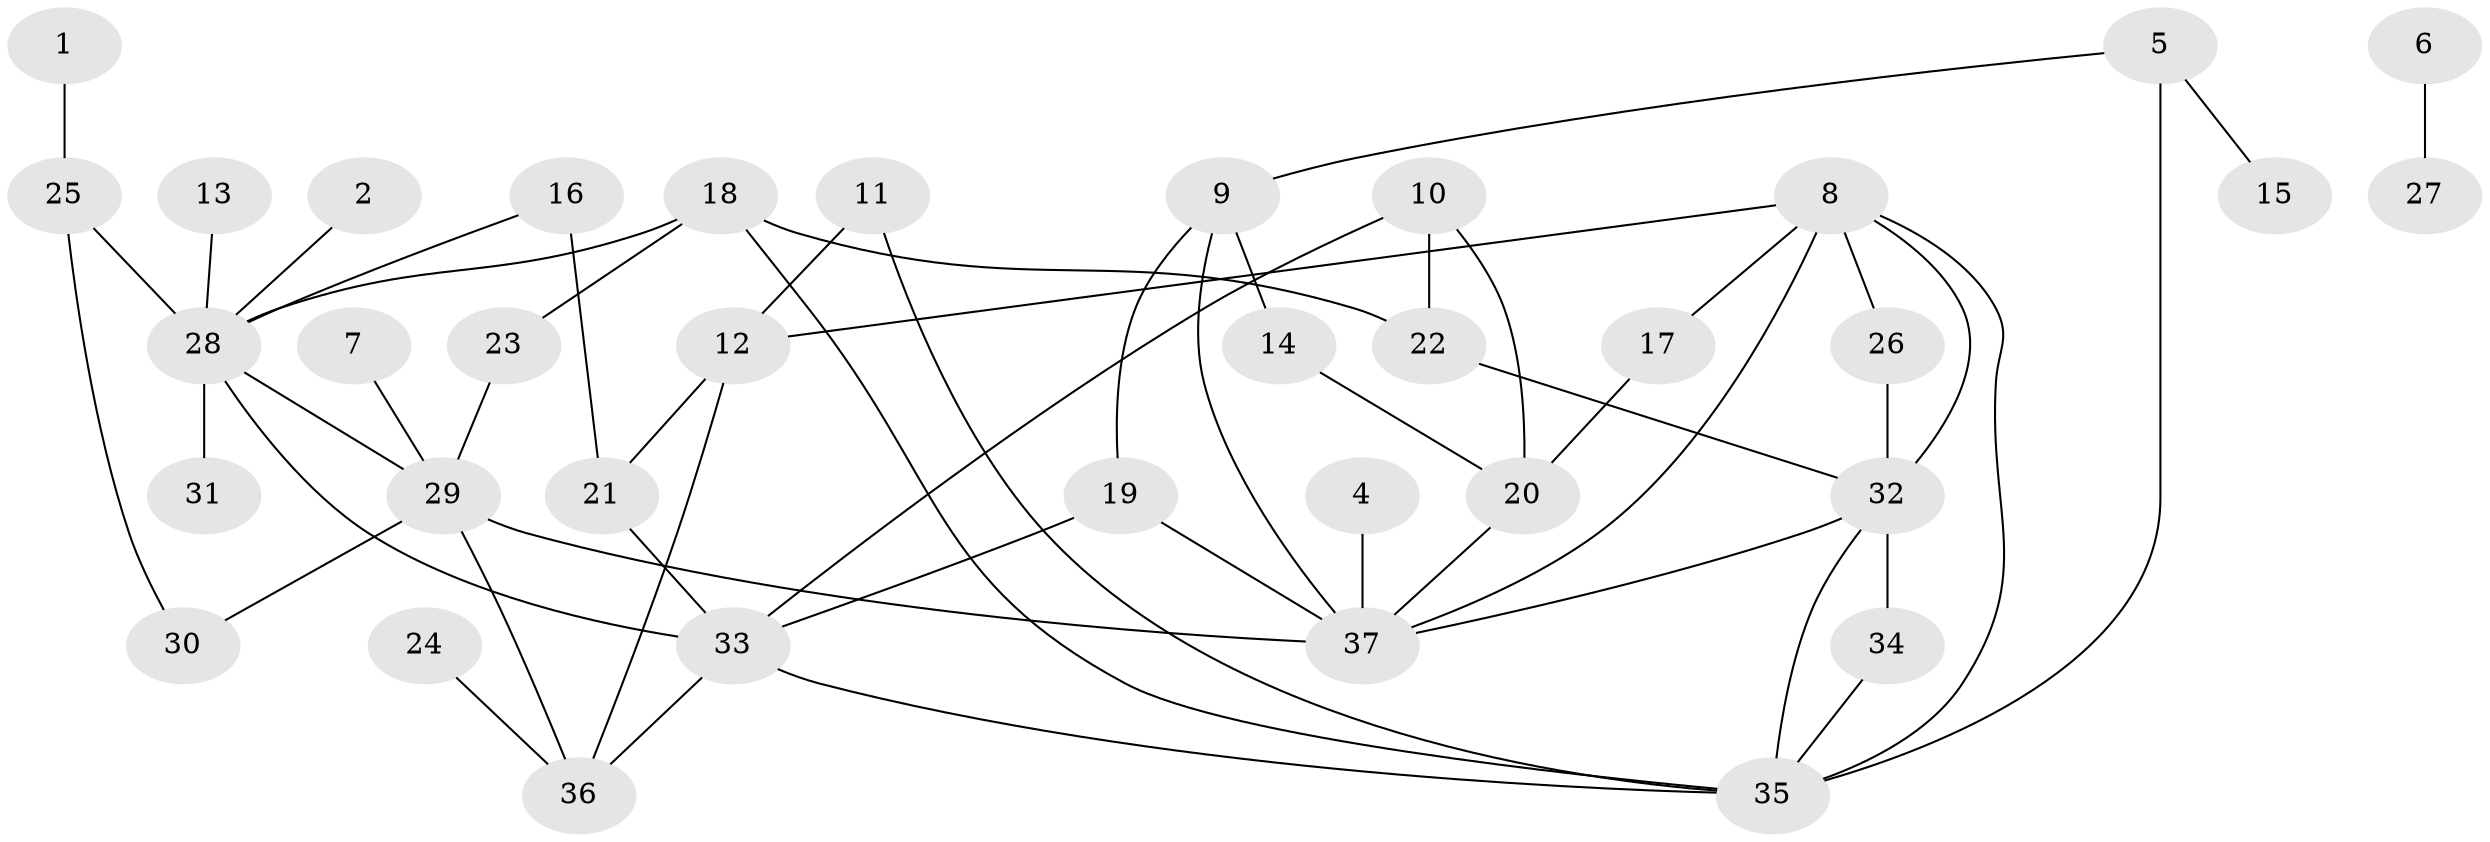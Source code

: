 // original degree distribution, {1: 0.22666666666666666, 3: 0.3466666666666667, 0: 0.02666666666666667, 2: 0.21333333333333335, 5: 0.05333333333333334, 4: 0.10666666666666667, 6: 0.013333333333333334, 7: 0.013333333333333334}
// Generated by graph-tools (version 1.1) at 2025/49/03/09/25 03:49:05]
// undirected, 36 vertices, 55 edges
graph export_dot {
graph [start="1"]
  node [color=gray90,style=filled];
  1;
  2;
  4;
  5;
  6;
  7;
  8;
  9;
  10;
  11;
  12;
  13;
  14;
  15;
  16;
  17;
  18;
  19;
  20;
  21;
  22;
  23;
  24;
  25;
  26;
  27;
  28;
  29;
  30;
  31;
  32;
  33;
  34;
  35;
  36;
  37;
  1 -- 25 [weight=1.0];
  2 -- 28 [weight=1.0];
  4 -- 37 [weight=1.0];
  5 -- 9 [weight=1.0];
  5 -- 15 [weight=1.0];
  5 -- 35 [weight=1.0];
  6 -- 27 [weight=1.0];
  7 -- 29 [weight=1.0];
  8 -- 12 [weight=1.0];
  8 -- 17 [weight=1.0];
  8 -- 26 [weight=1.0];
  8 -- 32 [weight=1.0];
  8 -- 35 [weight=1.0];
  8 -- 37 [weight=1.0];
  9 -- 14 [weight=1.0];
  9 -- 19 [weight=1.0];
  9 -- 37 [weight=1.0];
  10 -- 20 [weight=1.0];
  10 -- 22 [weight=1.0];
  10 -- 33 [weight=1.0];
  11 -- 12 [weight=1.0];
  11 -- 35 [weight=1.0];
  12 -- 21 [weight=1.0];
  12 -- 36 [weight=1.0];
  13 -- 28 [weight=1.0];
  14 -- 20 [weight=1.0];
  16 -- 21 [weight=1.0];
  16 -- 28 [weight=1.0];
  17 -- 20 [weight=1.0];
  18 -- 22 [weight=2.0];
  18 -- 23 [weight=1.0];
  18 -- 28 [weight=2.0];
  18 -- 35 [weight=1.0];
  19 -- 33 [weight=1.0];
  19 -- 37 [weight=1.0];
  20 -- 37 [weight=1.0];
  21 -- 33 [weight=1.0];
  22 -- 32 [weight=1.0];
  23 -- 29 [weight=1.0];
  24 -- 36 [weight=1.0];
  25 -- 28 [weight=1.0];
  25 -- 30 [weight=1.0];
  26 -- 32 [weight=1.0];
  28 -- 29 [weight=1.0];
  28 -- 31 [weight=1.0];
  28 -- 33 [weight=2.0];
  29 -- 30 [weight=1.0];
  29 -- 36 [weight=1.0];
  29 -- 37 [weight=1.0];
  32 -- 34 [weight=1.0];
  32 -- 35 [weight=1.0];
  32 -- 37 [weight=1.0];
  33 -- 35 [weight=1.0];
  33 -- 36 [weight=1.0];
  34 -- 35 [weight=1.0];
}
